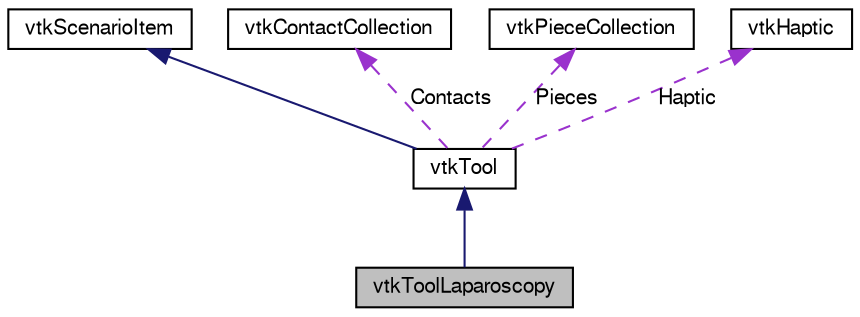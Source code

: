 digraph G
{
  bgcolor="transparent";
  edge [fontname="FreeSans",fontsize="10",labelfontname="FreeSans",labelfontsize="10"];
  node [fontname="FreeSans",fontsize="10",shape=record];
  Node1 [label="vtkToolLaparoscopy",height=0.2,width=0.4,color="black", fillcolor="grey75", style="filled" fontcolor="black"];
  Node2 -> Node1 [dir=back,color="midnightblue",fontsize="10",style="solid",fontname="FreeSans"];
  Node2 [label="vtkTool",height=0.2,width=0.4,color="black",URL="$classvtkTool.html",tooltip="Class vtkTool, abstract the use of a surgical tool."];
  Node3 -> Node2 [dir=back,color="midnightblue",fontsize="10",style="solid",fontname="FreeSans"];
  Node3 [label="vtkScenarioItem",height=0.2,width=0.4,color="black",URL="$classvtkScenarioItem.html",tooltip="Class vtkScenarioItem, abstract the use of a surgical item."];
  Node4 -> Node2 [dir=back,color="darkorchid3",fontsize="10",style="dashed",label="Contacts",fontname="FreeSans"];
  Node4 [label="vtkContactCollection",height=0.2,width=0.4,color="black",URL="$classvtkContactCollection.html",tooltip="Collection of contact information."];
  Node5 -> Node2 [dir=back,color="darkorchid3",fontsize="10",style="dashed",label="Pieces",fontname="FreeSans"];
  Node5 [label="vtkPieceCollection",height=0.2,width=0.4,color="black",URL="$classvtkPieceCollection.html",tooltip="Collection of Pieces."];
  Node6 -> Node2 [dir=back,color="darkorchid3",fontsize="10",style="dashed",label="Haptic",fontname="FreeSans"];
  Node6 [label="vtkHaptic",height=0.2,width=0.4,color="black",URL="$classvtkHaptic.html",tooltip="Generic Haptic Class."];
}
